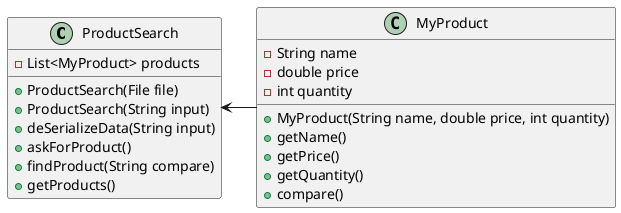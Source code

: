 @startuml
'https://plantuml.com/class-diagram


ProductSearch<-MyProduct
class ProductSearch {
    -List<MyProduct> products
    +ProductSearch(File file)
    +ProductSearch(String input)
     +deSerializeData(String input)
    +askForProduct()
    +findProduct(String compare)
   +getProducts()
}

    class MyProduct {
        -String name
        -double price
        -int quantity
       +MyProduct(String name, double price, int quantity)
        +getName()
        +getPrice()
       +getQuantity()
       +compare()

}

@enduml